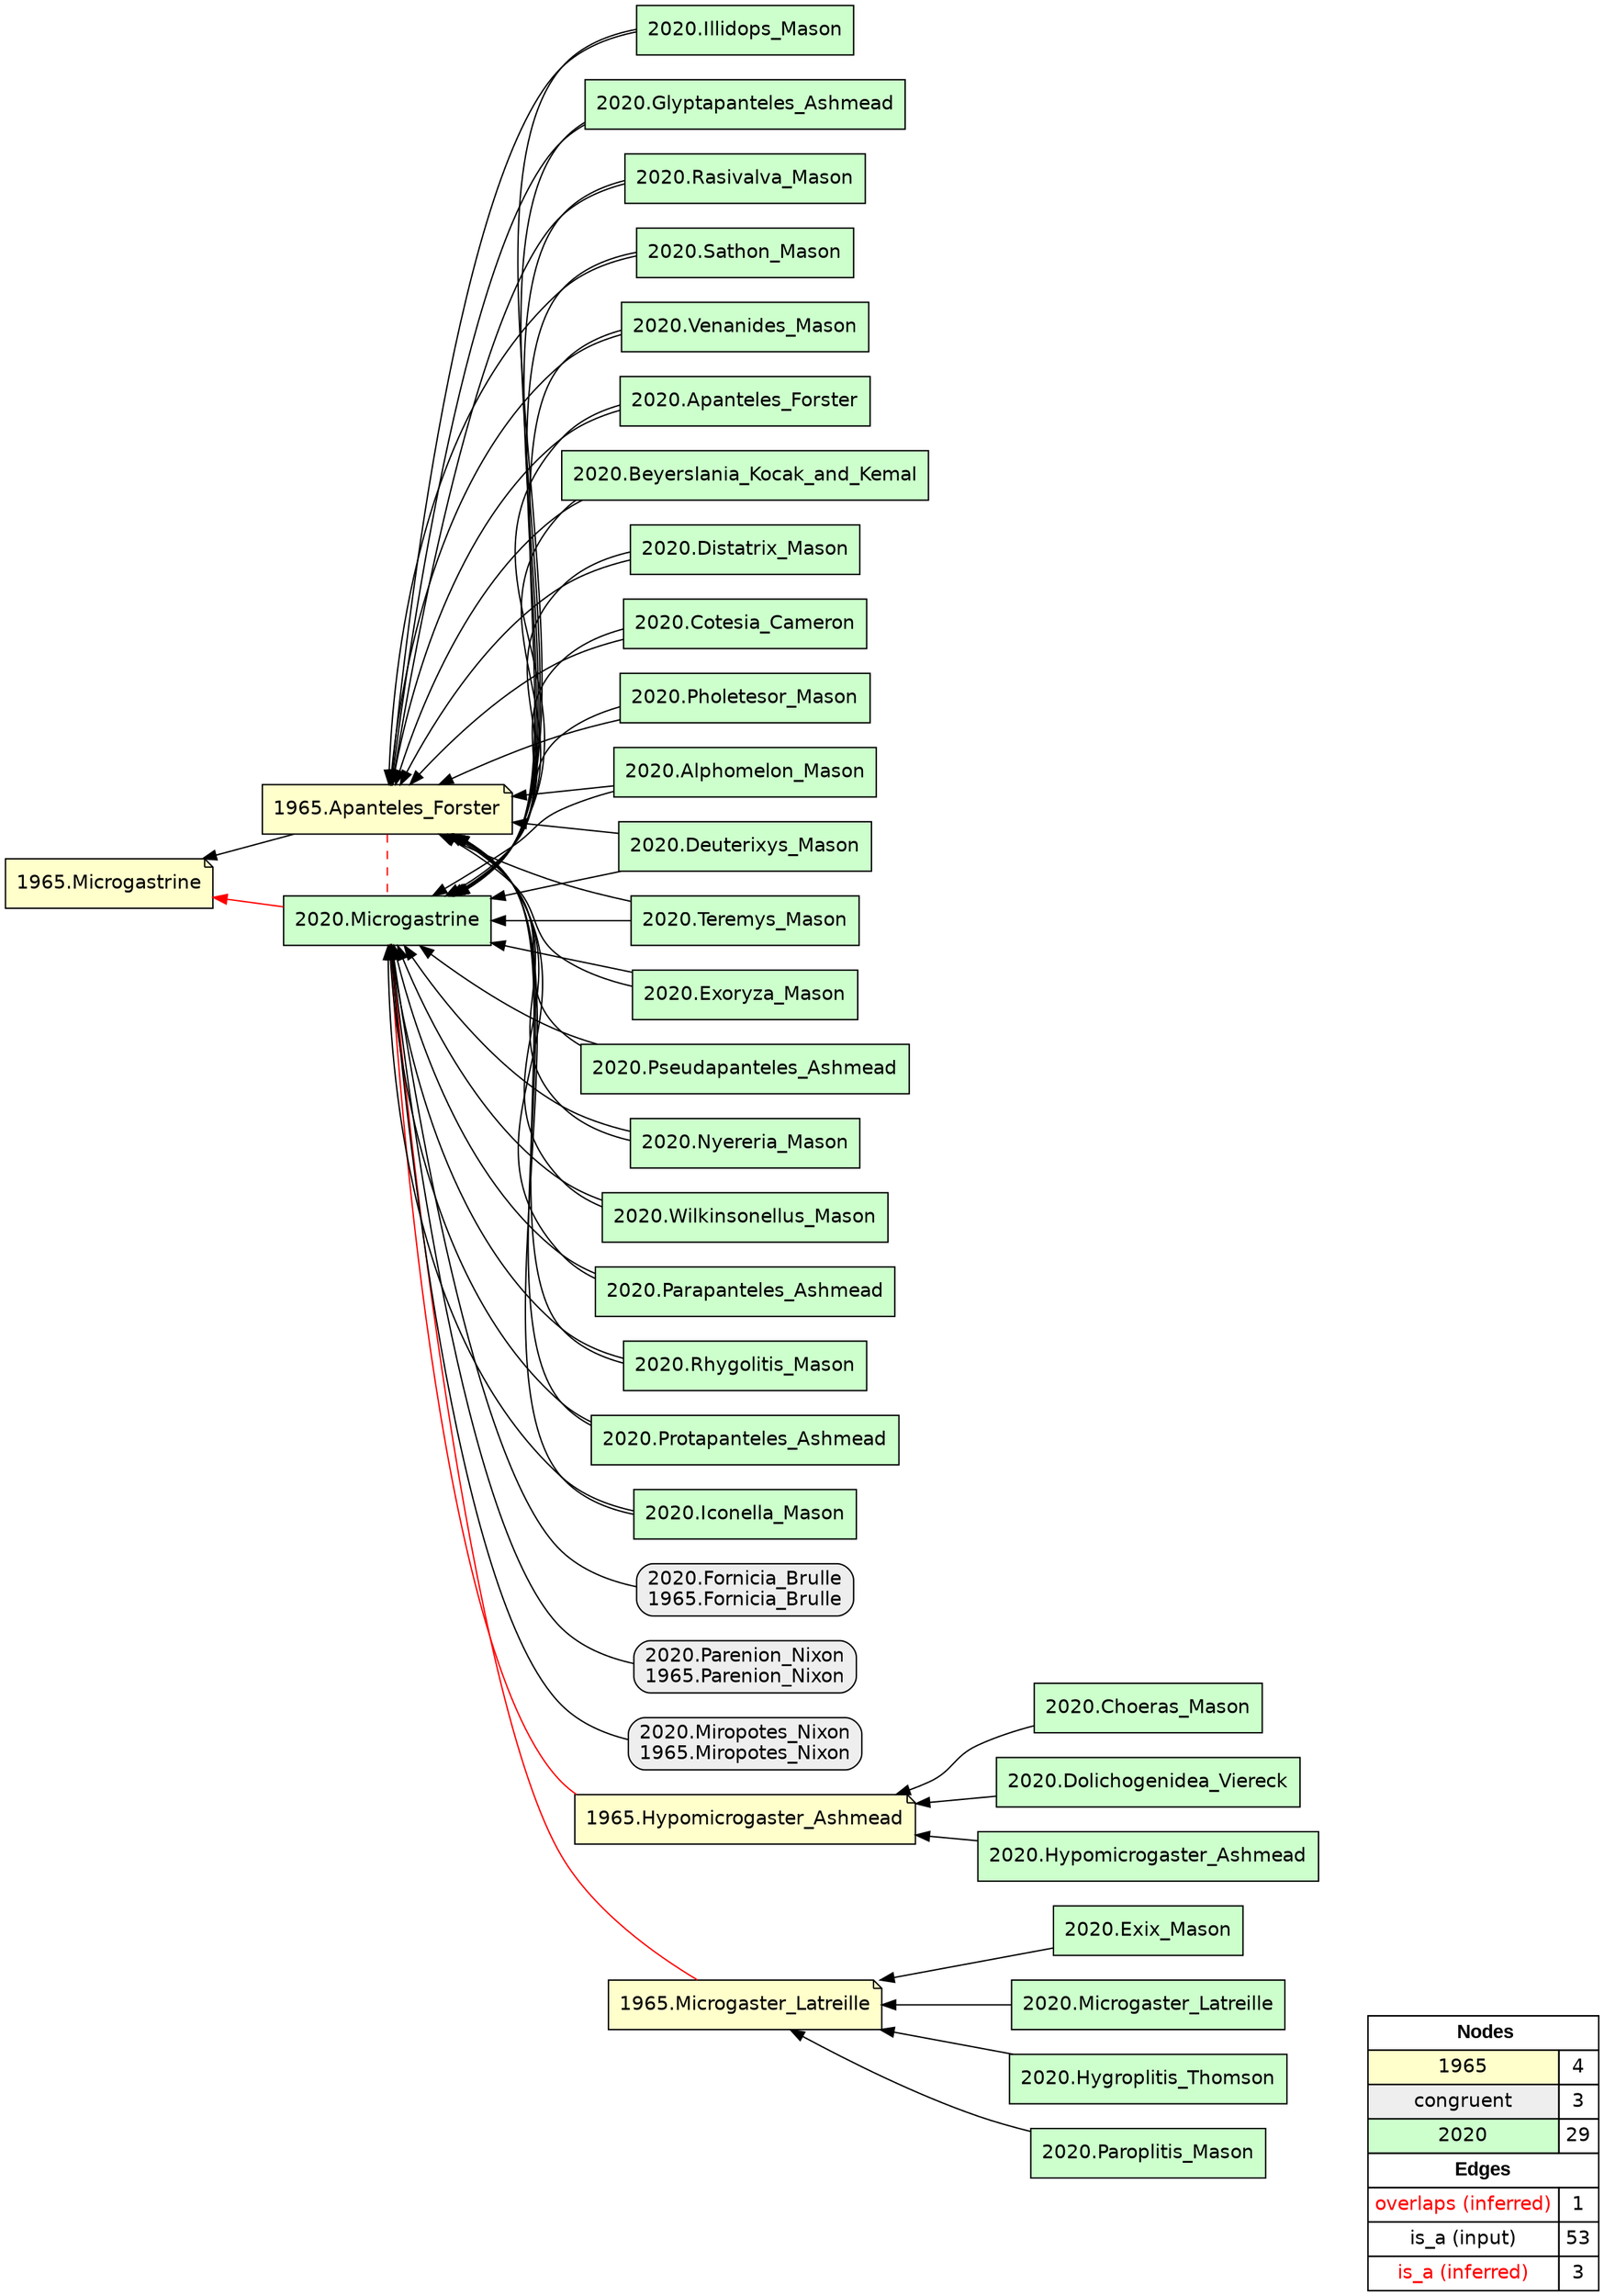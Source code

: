 digraph{
rankdir=RL
node[shape=note style=filled fillcolor="#FFFFCC" fontname="helvetica"] 
"1965.Hypomicrogaster_Ashmead"
"1965.Microgastrine"
"1965.Apanteles_Forster"
"1965.Microgaster_Latreille"
node[shape=box style="filled,rounded" fillcolor="#EEEEEE" fontname="helvetica"] 
"2020.Fornicia_Brulle\n1965.Fornicia_Brulle"
"2020.Parenion_Nixon\n1965.Parenion_Nixon"
"2020.Miropotes_Nixon\n1965.Miropotes_Nixon"
node[shape=box style=filled fillcolor="#CCFFCC" fontname="helvetica"] 
"2020.Microgaster_Latreille"
"2020.Illidops_Mason"
"2020.Glyptapanteles_Ashmead"
"2020.Rasivalva_Mason"
"2020.Choeras_Mason"
"2020.Sathon_Mason"
"2020.Venanides_Mason"
"2020.Apanteles_Forster"
"2020.Dolichogenidea_Viereck"
"2020.Hygroplitis_Thomson"
"2020.Beyerslania_Kocak_and_Kemal"
"2020.Distatrix_Mason"
"2020.Hypomicrogaster_Ashmead"
"2020.Cotesia_Cameron"
"2020.Pholetesor_Mason"
"2020.Alphomelon_Mason"
"2020.Deuterixys_Mason"
"2020.Teremys_Mason"
"2020.Exoryza_Mason"
"2020.Microgastrine"
"2020.Paroplitis_Mason"
"2020.Pseudapanteles_Ashmead"
"2020.Nyereria_Mason"
"2020.Wilkinsonellus_Mason"
"2020.Parapanteles_Ashmead"
"2020.Rhygolitis_Mason"
"2020.Protapanteles_Ashmead"
"2020.Iconella_Mason"
"2020.Exix_Mason"
edge[arrowhead=none style=dashed color="#FF0000" constraint=false penwidth=1]
"1965.Apanteles_Forster" -> "2020.Microgastrine"
edge[arrowhead=normal style=dotted color="#000000" constraint=true penwidth=1]
edge[arrowhead=normal style=solid color="#000000" constraint=true penwidth=1]
"2020.Venanides_Mason" -> "1965.Apanteles_Forster"
"2020.Distatrix_Mason" -> "2020.Microgastrine"
"2020.Parenion_Nixon\n1965.Parenion_Nixon" -> "2020.Microgastrine"
"2020.Beyerslania_Kocak_and_Kemal" -> "1965.Apanteles_Forster"
"2020.Wilkinsonellus_Mason" -> "1965.Apanteles_Forster"
"2020.Paroplitis_Mason" -> "1965.Microgaster_Latreille"
"2020.Teremys_Mason" -> "1965.Apanteles_Forster"
"2020.Deuterixys_Mason" -> "2020.Microgastrine"
"2020.Cotesia_Cameron" -> "2020.Microgastrine"
"2020.Rasivalva_Mason" -> "2020.Microgastrine"
"2020.Hypomicrogaster_Ashmead" -> "1965.Hypomicrogaster_Ashmead"
"2020.Parapanteles_Ashmead" -> "2020.Microgastrine"
"2020.Choeras_Mason" -> "1965.Hypomicrogaster_Ashmead"
"2020.Protapanteles_Ashmead" -> "2020.Microgastrine"
"2020.Exoryza_Mason" -> "2020.Microgastrine"
"2020.Apanteles_Forster" -> "1965.Apanteles_Forster"
"2020.Parapanteles_Ashmead" -> "1965.Apanteles_Forster"
"2020.Teremys_Mason" -> "2020.Microgastrine"
"2020.Distatrix_Mason" -> "1965.Apanteles_Forster"
"2020.Glyptapanteles_Ashmead" -> "1965.Apanteles_Forster"
"2020.Beyerslania_Kocak_and_Kemal" -> "2020.Microgastrine"
"2020.Illidops_Mason" -> "1965.Apanteles_Forster"
"2020.Venanides_Mason" -> "2020.Microgastrine"
"2020.Pholetesor_Mason" -> "2020.Microgastrine"
"2020.Microgaster_Latreille" -> "1965.Microgaster_Latreille"
"2020.Wilkinsonellus_Mason" -> "2020.Microgastrine"
"2020.Exoryza_Mason" -> "1965.Apanteles_Forster"
"2020.Rhygolitis_Mason" -> "1965.Apanteles_Forster"
"2020.Fornicia_Brulle\n1965.Fornicia_Brulle" -> "2020.Microgastrine"
"2020.Alphomelon_Mason" -> "1965.Apanteles_Forster"
"2020.Miropotes_Nixon\n1965.Miropotes_Nixon" -> "2020.Microgastrine"
"2020.Pseudapanteles_Ashmead" -> "2020.Microgastrine"
"2020.Pholetesor_Mason" -> "1965.Apanteles_Forster"
"2020.Illidops_Mason" -> "2020.Microgastrine"
"2020.Glyptapanteles_Ashmead" -> "2020.Microgastrine"
"2020.Sathon_Mason" -> "1965.Apanteles_Forster"
"2020.Hygroplitis_Thomson" -> "1965.Microgaster_Latreille"
"2020.Sathon_Mason" -> "2020.Microgastrine"
"2020.Dolichogenidea_Viereck" -> "1965.Hypomicrogaster_Ashmead"
"2020.Nyereria_Mason" -> "2020.Microgastrine"
"2020.Rasivalva_Mason" -> "1965.Apanteles_Forster"
"2020.Rhygolitis_Mason" -> "2020.Microgastrine"
"2020.Pseudapanteles_Ashmead" -> "1965.Apanteles_Forster"
"2020.Cotesia_Cameron" -> "1965.Apanteles_Forster"
"2020.Deuterixys_Mason" -> "1965.Apanteles_Forster"
"2020.Apanteles_Forster" -> "2020.Microgastrine"
"1965.Apanteles_Forster" -> "1965.Microgastrine"
"2020.Exix_Mason" -> "1965.Microgaster_Latreille"
"2020.Nyereria_Mason" -> "1965.Apanteles_Forster"
"2020.Iconella_Mason" -> "2020.Microgastrine"
"2020.Alphomelon_Mason" -> "2020.Microgastrine"
"2020.Iconella_Mason" -> "1965.Apanteles_Forster"
"2020.Protapanteles_Ashmead" -> "1965.Apanteles_Forster"
edge[arrowhead=normal style=solid color="#FF0000" constraint=true penwidth=1]
"2020.Microgastrine" -> "1965.Microgastrine"
"1965.Hypomicrogaster_Ashmead" -> "2020.Microgastrine"
"1965.Microgaster_Latreille" -> "2020.Microgastrine"
node[shape=box] 
{rank=source Legend [fillcolor= white margin=0 label=< 
 <TABLE BORDER="0" CELLBORDER="1" CELLSPACING="0" CELLPADDING="4"> 
<TR> <TD COLSPAN="2"><font face="Arial Black"> Nodes</font></TD> </TR> 
<TR> 
 <TD bgcolor="#FFFFCC" fontname="helvetica">1965</TD> 
 <TD>4</TD> 
 </TR> 
<TR> 
 <TD bgcolor="#EEEEEE" fontname="helvetica">congruent</TD> 
 <TD>3</TD> 
 </TR> 
<TR> 
 <TD bgcolor="#CCFFCC" fontname="helvetica">2020</TD> 
 <TD>29</TD> 
 </TR> 
<TR> <TD COLSPAN="2"><font face = "Arial Black"> Edges </font></TD> </TR> 
<TR> 
 <TD><font color ="#FF0000">overlaps (inferred)</font></TD><TD>1</TD>
</TR>
<TR> 
 <TD><font color ="#000000">is_a (input)</font></TD><TD>53</TD>
</TR>
<TR> 
 <TD><font color ="#FF0000">is_a (inferred)</font></TD><TD>3</TD>
</TR>
</TABLE> 
 >] } 
}